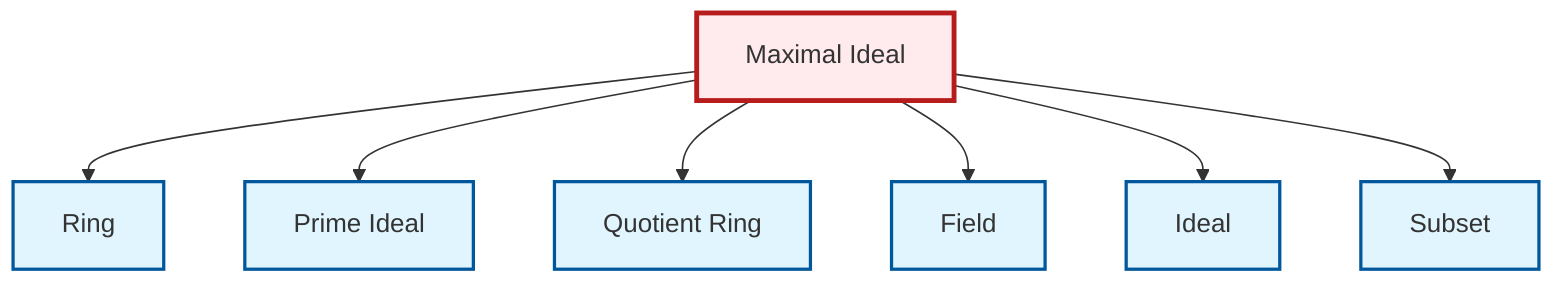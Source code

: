 graph TD
    classDef definition fill:#e1f5fe,stroke:#01579b,stroke-width:2px
    classDef theorem fill:#f3e5f5,stroke:#4a148c,stroke-width:2px
    classDef axiom fill:#fff3e0,stroke:#e65100,stroke-width:2px
    classDef example fill:#e8f5e9,stroke:#1b5e20,stroke-width:2px
    classDef current fill:#ffebee,stroke:#b71c1c,stroke-width:3px
    def-field["Field"]:::definition
    def-ideal["Ideal"]:::definition
    def-prime-ideal["Prime Ideal"]:::definition
    def-ring["Ring"]:::definition
    def-quotient-ring["Quotient Ring"]:::definition
    def-subset["Subset"]:::definition
    def-maximal-ideal["Maximal Ideal"]:::definition
    def-maximal-ideal --> def-ring
    def-maximal-ideal --> def-prime-ideal
    def-maximal-ideal --> def-quotient-ring
    def-maximal-ideal --> def-field
    def-maximal-ideal --> def-ideal
    def-maximal-ideal --> def-subset
    class def-maximal-ideal current